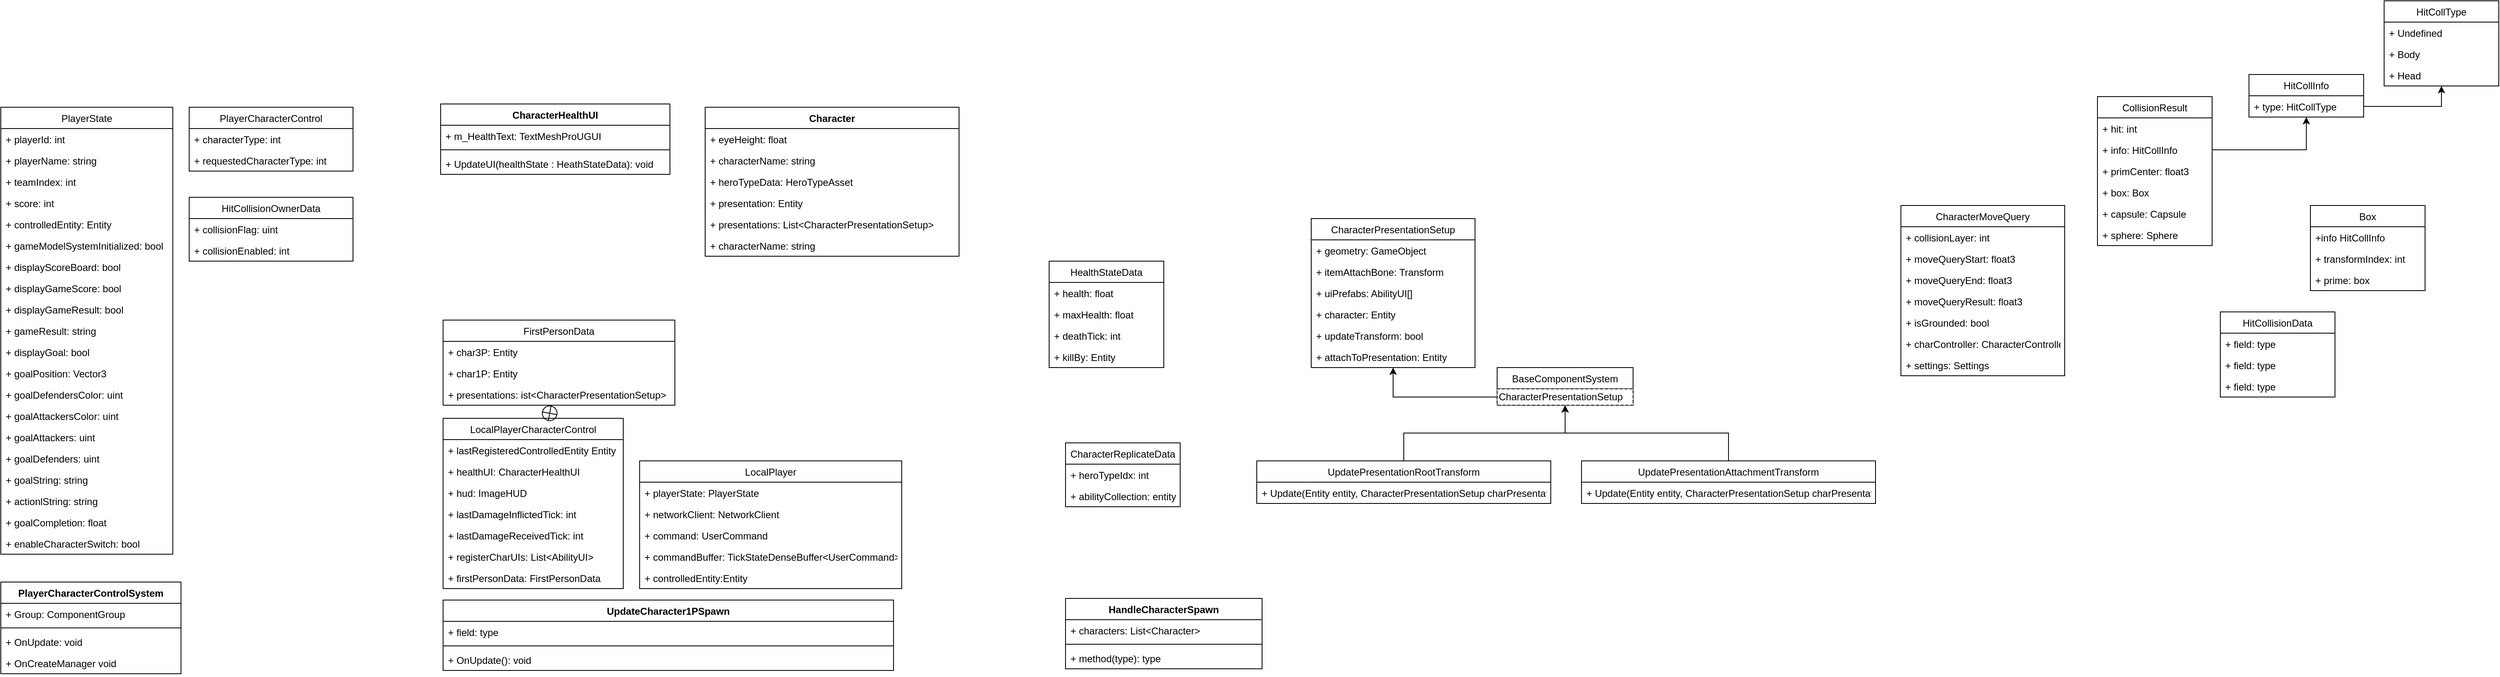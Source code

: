 <mxfile version="14.9.0" type="github">
  <diagram id="ZgwZ0shpW7y96EK6JcSE" name="Page-1">
    <mxGraphModel dx="1298" dy="1957" grid="1" gridSize="10" guides="1" tooltips="1" connect="1" arrows="1" fold="1" page="1" pageScale="1" pageWidth="827" pageHeight="1169" math="0" shadow="0">
      <root>
        <mxCell id="0" />
        <mxCell id="1" parent="0" />
        <mxCell id="YwsoUjTJJ9EDIz098vbR-1" value="PlayerCharacterControlSystem&#xa;" style="swimlane;fontStyle=1;align=center;verticalAlign=top;childLayout=stackLayout;horizontal=1;startSize=26;horizontalStack=0;resizeParent=1;resizeParentMax=0;resizeLast=0;collapsible=1;marginBottom=0;" parent="1" vertex="1">
          <mxGeometry x="10" y="520" width="220" height="112" as="geometry" />
        </mxCell>
        <mxCell id="YwsoUjTJJ9EDIz098vbR-2" value="+ Group: ComponentGroup" style="text;strokeColor=none;fillColor=none;align=left;verticalAlign=top;spacingLeft=4;spacingRight=4;overflow=hidden;rotatable=0;points=[[0,0.5],[1,0.5]];portConstraint=eastwest;" parent="YwsoUjTJJ9EDIz098vbR-1" vertex="1">
          <mxGeometry y="26" width="220" height="26" as="geometry" />
        </mxCell>
        <mxCell id="YwsoUjTJJ9EDIz098vbR-3" value="" style="line;strokeWidth=1;fillColor=none;align=left;verticalAlign=middle;spacingTop=-1;spacingLeft=3;spacingRight=3;rotatable=0;labelPosition=right;points=[];portConstraint=eastwest;" parent="YwsoUjTJJ9EDIz098vbR-1" vertex="1">
          <mxGeometry y="52" width="220" height="8" as="geometry" />
        </mxCell>
        <mxCell id="YwsoUjTJJ9EDIz098vbR-4" value="+ OnUpdate: void" style="text;strokeColor=none;fillColor=none;align=left;verticalAlign=top;spacingLeft=4;spacingRight=4;overflow=hidden;rotatable=0;points=[[0,0.5],[1,0.5]];portConstraint=eastwest;" parent="YwsoUjTJJ9EDIz098vbR-1" vertex="1">
          <mxGeometry y="60" width="220" height="26" as="geometry" />
        </mxCell>
        <mxCell id="xQAPyX6cDgKDkf4q8Rif-4" value="+ OnCreateManager void" style="text;strokeColor=none;fillColor=none;align=left;verticalAlign=top;spacingLeft=4;spacingRight=4;overflow=hidden;rotatable=0;points=[[0,0.5],[1,0.5]];portConstraint=eastwest;" parent="YwsoUjTJJ9EDIz098vbR-1" vertex="1">
          <mxGeometry y="86" width="220" height="26" as="geometry" />
        </mxCell>
        <mxCell id="YwsoUjTJJ9EDIz098vbR-5" value="PlayerCharacterControl" style="swimlane;fontStyle=0;childLayout=stackLayout;horizontal=1;startSize=26;fillColor=none;horizontalStack=0;resizeParent=1;resizeParentMax=0;resizeLast=0;collapsible=1;marginBottom=0;" parent="1" vertex="1">
          <mxGeometry x="240" y="-60" width="200" height="78" as="geometry" />
        </mxCell>
        <mxCell id="YwsoUjTJJ9EDIz098vbR-6" value="+ characterType: int" style="text;strokeColor=none;fillColor=none;align=left;verticalAlign=top;spacingLeft=4;spacingRight=4;overflow=hidden;rotatable=0;points=[[0,0.5],[1,0.5]];portConstraint=eastwest;" parent="YwsoUjTJJ9EDIz098vbR-5" vertex="1">
          <mxGeometry y="26" width="200" height="26" as="geometry" />
        </mxCell>
        <mxCell id="YwsoUjTJJ9EDIz098vbR-7" value="+ requestedCharacterType: int" style="text;strokeColor=none;fillColor=none;align=left;verticalAlign=top;spacingLeft=4;spacingRight=4;overflow=hidden;rotatable=0;points=[[0,0.5],[1,0.5]];portConstraint=eastwest;" parent="YwsoUjTJJ9EDIz098vbR-5" vertex="1">
          <mxGeometry y="52" width="200" height="26" as="geometry" />
        </mxCell>
        <mxCell id="YwsoUjTJJ9EDIz098vbR-9" value="PlayerState" style="swimlane;fontStyle=0;childLayout=stackLayout;horizontal=1;startSize=26;fillColor=none;horizontalStack=0;resizeParent=1;resizeParentMax=0;resizeLast=0;collapsible=1;marginBottom=0;" parent="1" vertex="1">
          <mxGeometry x="10" y="-60" width="210" height="546" as="geometry">
            <mxRectangle x="-10" y="190" width="90" height="26" as="alternateBounds" />
          </mxGeometry>
        </mxCell>
        <mxCell id="YwsoUjTJJ9EDIz098vbR-10" value="+ playerId: int" style="text;strokeColor=none;fillColor=none;align=left;verticalAlign=top;spacingLeft=4;spacingRight=4;overflow=hidden;rotatable=0;points=[[0,0.5],[1,0.5]];portConstraint=eastwest;" parent="YwsoUjTJJ9EDIz098vbR-9" vertex="1">
          <mxGeometry y="26" width="210" height="26" as="geometry" />
        </mxCell>
        <mxCell id="YwsoUjTJJ9EDIz098vbR-11" value="+ playerName: string" style="text;strokeColor=none;fillColor=none;align=left;verticalAlign=top;spacingLeft=4;spacingRight=4;overflow=hidden;rotatable=0;points=[[0,0.5],[1,0.5]];portConstraint=eastwest;" parent="YwsoUjTJJ9EDIz098vbR-9" vertex="1">
          <mxGeometry y="52" width="210" height="26" as="geometry" />
        </mxCell>
        <mxCell id="YwsoUjTJJ9EDIz098vbR-12" value="+ teamIndex: int" style="text;strokeColor=none;fillColor=none;align=left;verticalAlign=top;spacingLeft=4;spacingRight=4;overflow=hidden;rotatable=0;points=[[0,0.5],[1,0.5]];portConstraint=eastwest;" parent="YwsoUjTJJ9EDIz098vbR-9" vertex="1">
          <mxGeometry y="78" width="210" height="26" as="geometry" />
        </mxCell>
        <mxCell id="YwsoUjTJJ9EDIz098vbR-13" value="+ score: int" style="text;strokeColor=none;fillColor=none;align=left;verticalAlign=top;spacingLeft=4;spacingRight=4;overflow=hidden;rotatable=0;points=[[0,0.5],[1,0.5]];portConstraint=eastwest;" parent="YwsoUjTJJ9EDIz098vbR-9" vertex="1">
          <mxGeometry y="104" width="210" height="26" as="geometry" />
        </mxCell>
        <mxCell id="YwsoUjTJJ9EDIz098vbR-14" value="+ controlledEntity: Entity" style="text;strokeColor=none;fillColor=none;align=left;verticalAlign=top;spacingLeft=4;spacingRight=4;overflow=hidden;rotatable=0;points=[[0,0.5],[1,0.5]];portConstraint=eastwest;" parent="YwsoUjTJJ9EDIz098vbR-9" vertex="1">
          <mxGeometry y="130" width="210" height="26" as="geometry" />
        </mxCell>
        <mxCell id="YwsoUjTJJ9EDIz098vbR-15" value="+ gameModelSystemInitialized: bool" style="text;strokeColor=none;fillColor=none;align=left;verticalAlign=top;spacingLeft=4;spacingRight=4;overflow=hidden;rotatable=0;points=[[0,0.5],[1,0.5]];portConstraint=eastwest;" parent="YwsoUjTJJ9EDIz098vbR-9" vertex="1">
          <mxGeometry y="156" width="210" height="26" as="geometry" />
        </mxCell>
        <mxCell id="YwsoUjTJJ9EDIz098vbR-16" value="+ displayScoreBoard: bool" style="text;strokeColor=none;fillColor=none;align=left;verticalAlign=top;spacingLeft=4;spacingRight=4;overflow=hidden;rotatable=0;points=[[0,0.5],[1,0.5]];portConstraint=eastwest;" parent="YwsoUjTJJ9EDIz098vbR-9" vertex="1">
          <mxGeometry y="182" width="210" height="26" as="geometry" />
        </mxCell>
        <mxCell id="YwsoUjTJJ9EDIz098vbR-25" value="+ displayGameScore: bool" style="text;strokeColor=none;fillColor=none;align=left;verticalAlign=top;spacingLeft=4;spacingRight=4;overflow=hidden;rotatable=0;points=[[0,0.5],[1,0.5]];portConstraint=eastwest;" parent="YwsoUjTJJ9EDIz098vbR-9" vertex="1">
          <mxGeometry y="208" width="210" height="26" as="geometry" />
        </mxCell>
        <mxCell id="YwsoUjTJJ9EDIz098vbR-26" value="+ displayGameResult: bool" style="text;strokeColor=none;fillColor=none;align=left;verticalAlign=top;spacingLeft=4;spacingRight=4;overflow=hidden;rotatable=0;points=[[0,0.5],[1,0.5]];portConstraint=eastwest;" parent="YwsoUjTJJ9EDIz098vbR-9" vertex="1">
          <mxGeometry y="234" width="210" height="26" as="geometry" />
        </mxCell>
        <mxCell id="YwsoUjTJJ9EDIz098vbR-27" value="+ gameResult: string" style="text;strokeColor=none;fillColor=none;align=left;verticalAlign=top;spacingLeft=4;spacingRight=4;overflow=hidden;rotatable=0;points=[[0,0.5],[1,0.5]];portConstraint=eastwest;" parent="YwsoUjTJJ9EDIz098vbR-9" vertex="1">
          <mxGeometry y="260" width="210" height="26" as="geometry" />
        </mxCell>
        <mxCell id="YwsoUjTJJ9EDIz098vbR-28" value="+ displayGoal: bool" style="text;strokeColor=none;fillColor=none;align=left;verticalAlign=top;spacingLeft=4;spacingRight=4;overflow=hidden;rotatable=0;points=[[0,0.5],[1,0.5]];portConstraint=eastwest;" parent="YwsoUjTJJ9EDIz098vbR-9" vertex="1">
          <mxGeometry y="286" width="210" height="26" as="geometry" />
        </mxCell>
        <mxCell id="YwsoUjTJJ9EDIz098vbR-29" value="+ goalPosition: Vector3" style="text;strokeColor=none;fillColor=none;align=left;verticalAlign=top;spacingLeft=4;spacingRight=4;overflow=hidden;rotatable=0;points=[[0,0.5],[1,0.5]];portConstraint=eastwest;" parent="YwsoUjTJJ9EDIz098vbR-9" vertex="1">
          <mxGeometry y="312" width="210" height="26" as="geometry" />
        </mxCell>
        <mxCell id="YwsoUjTJJ9EDIz098vbR-30" value="+ goalDefendersColor: uint" style="text;strokeColor=none;fillColor=none;align=left;verticalAlign=top;spacingLeft=4;spacingRight=4;overflow=hidden;rotatable=0;points=[[0,0.5],[1,0.5]];portConstraint=eastwest;" parent="YwsoUjTJJ9EDIz098vbR-9" vertex="1">
          <mxGeometry y="338" width="210" height="26" as="geometry" />
        </mxCell>
        <mxCell id="YwsoUjTJJ9EDIz098vbR-31" value="+ goalAttackersColor: uint" style="text;strokeColor=none;fillColor=none;align=left;verticalAlign=top;spacingLeft=4;spacingRight=4;overflow=hidden;rotatable=0;points=[[0,0.5],[1,0.5]];portConstraint=eastwest;" parent="YwsoUjTJJ9EDIz098vbR-9" vertex="1">
          <mxGeometry y="364" width="210" height="26" as="geometry" />
        </mxCell>
        <mxCell id="YwsoUjTJJ9EDIz098vbR-32" value="+ goalAttackers: uint" style="text;strokeColor=none;fillColor=none;align=left;verticalAlign=top;spacingLeft=4;spacingRight=4;overflow=hidden;rotatable=0;points=[[0,0.5],[1,0.5]];portConstraint=eastwest;" parent="YwsoUjTJJ9EDIz098vbR-9" vertex="1">
          <mxGeometry y="390" width="210" height="26" as="geometry" />
        </mxCell>
        <mxCell id="YwsoUjTJJ9EDIz098vbR-33" value="+ goalDefenders: uint" style="text;strokeColor=none;fillColor=none;align=left;verticalAlign=top;spacingLeft=4;spacingRight=4;overflow=hidden;rotatable=0;points=[[0,0.5],[1,0.5]];portConstraint=eastwest;" parent="YwsoUjTJJ9EDIz098vbR-9" vertex="1">
          <mxGeometry y="416" width="210" height="26" as="geometry" />
        </mxCell>
        <mxCell id="YwsoUjTJJ9EDIz098vbR-34" value="+ goalString: string" style="text;strokeColor=none;fillColor=none;align=left;verticalAlign=top;spacingLeft=4;spacingRight=4;overflow=hidden;rotatable=0;points=[[0,0.5],[1,0.5]];portConstraint=eastwest;" parent="YwsoUjTJJ9EDIz098vbR-9" vertex="1">
          <mxGeometry y="442" width="210" height="26" as="geometry" />
        </mxCell>
        <mxCell id="YwsoUjTJJ9EDIz098vbR-35" value="+ actionlString: string" style="text;strokeColor=none;fillColor=none;align=left;verticalAlign=top;spacingLeft=4;spacingRight=4;overflow=hidden;rotatable=0;points=[[0,0.5],[1,0.5]];portConstraint=eastwest;" parent="YwsoUjTJJ9EDIz098vbR-9" vertex="1">
          <mxGeometry y="468" width="210" height="26" as="geometry" />
        </mxCell>
        <mxCell id="YwsoUjTJJ9EDIz098vbR-36" value="+ goalCompletion: float" style="text;strokeColor=none;fillColor=none;align=left;verticalAlign=top;spacingLeft=4;spacingRight=4;overflow=hidden;rotatable=0;points=[[0,0.5],[1,0.5]];portConstraint=eastwest;" parent="YwsoUjTJJ9EDIz098vbR-9" vertex="1">
          <mxGeometry y="494" width="210" height="26" as="geometry" />
        </mxCell>
        <mxCell id="YwsoUjTJJ9EDIz098vbR-37" value="+ enableCharacterSwitch: bool" style="text;strokeColor=none;fillColor=none;align=left;verticalAlign=top;spacingLeft=4;spacingRight=4;overflow=hidden;rotatable=0;points=[[0,0.5],[1,0.5]];portConstraint=eastwest;" parent="YwsoUjTJJ9EDIz098vbR-9" vertex="1">
          <mxGeometry y="520" width="210" height="26" as="geometry" />
        </mxCell>
        <mxCell id="xQAPyX6cDgKDkf4q8Rif-1" value="HitCollisionOwnerData" style="swimlane;fontStyle=0;childLayout=stackLayout;horizontal=1;startSize=26;fillColor=none;horizontalStack=0;resizeParent=1;resizeParentMax=0;resizeLast=0;collapsible=1;marginBottom=0;" parent="1" vertex="1">
          <mxGeometry x="240" y="50" width="200" height="78" as="geometry" />
        </mxCell>
        <mxCell id="xQAPyX6cDgKDkf4q8Rif-2" value="+ collisionFlag: uint" style="text;strokeColor=none;fillColor=none;align=left;verticalAlign=top;spacingLeft=4;spacingRight=4;overflow=hidden;rotatable=0;points=[[0,0.5],[1,0.5]];portConstraint=eastwest;" parent="xQAPyX6cDgKDkf4q8Rif-1" vertex="1">
          <mxGeometry y="26" width="200" height="26" as="geometry" />
        </mxCell>
        <mxCell id="xQAPyX6cDgKDkf4q8Rif-3" value="+ collisionEnabled: int" style="text;strokeColor=none;fillColor=none;align=left;verticalAlign=top;spacingLeft=4;spacingRight=4;overflow=hidden;rotatable=0;points=[[0,0.5],[1,0.5]];portConstraint=eastwest;" parent="xQAPyX6cDgKDkf4q8Rif-1" vertex="1">
          <mxGeometry y="52" width="200" height="26" as="geometry" />
        </mxCell>
        <mxCell id="EnSLmsnrf0qdKdnjyVf9-1" value="UpdateCharacter1PSpawn" style="swimlane;fontStyle=1;align=center;verticalAlign=top;childLayout=stackLayout;horizontal=1;startSize=26;horizontalStack=0;resizeParent=1;resizeParentMax=0;resizeLast=0;collapsible=1;marginBottom=0;" parent="1" vertex="1">
          <mxGeometry x="550" y="542" width="550" height="86" as="geometry" />
        </mxCell>
        <mxCell id="EnSLmsnrf0qdKdnjyVf9-2" value="+ field: type" style="text;strokeColor=none;fillColor=none;align=left;verticalAlign=top;spacingLeft=4;spacingRight=4;overflow=hidden;rotatable=0;points=[[0,0.5],[1,0.5]];portConstraint=eastwest;" parent="EnSLmsnrf0qdKdnjyVf9-1" vertex="1">
          <mxGeometry y="26" width="550" height="26" as="geometry" />
        </mxCell>
        <mxCell id="EnSLmsnrf0qdKdnjyVf9-3" value="" style="line;strokeWidth=1;fillColor=none;align=left;verticalAlign=middle;spacingTop=-1;spacingLeft=3;spacingRight=3;rotatable=0;labelPosition=right;points=[];portConstraint=eastwest;" parent="EnSLmsnrf0qdKdnjyVf9-1" vertex="1">
          <mxGeometry y="52" width="550" height="8" as="geometry" />
        </mxCell>
        <mxCell id="EnSLmsnrf0qdKdnjyVf9-4" value="+ OnUpdate(): void" style="text;strokeColor=none;fillColor=none;align=left;verticalAlign=top;spacingLeft=4;spacingRight=4;overflow=hidden;rotatable=0;points=[[0,0.5],[1,0.5]];portConstraint=eastwest;" parent="EnSLmsnrf0qdKdnjyVf9-1" vertex="1">
          <mxGeometry y="60" width="550" height="26" as="geometry" />
        </mxCell>
        <mxCell id="EnSLmsnrf0qdKdnjyVf9-5" value="LocalPlayerCharacterControl" style="swimlane;fontStyle=0;childLayout=stackLayout;horizontal=1;startSize=26;fillColor=none;horizontalStack=0;resizeParent=1;resizeParentMax=0;resizeLast=0;collapsible=1;marginBottom=0;" parent="1" vertex="1">
          <mxGeometry x="550" y="320" width="220" height="208" as="geometry" />
        </mxCell>
        <mxCell id="EnSLmsnrf0qdKdnjyVf9-6" value="+ lastRegisteredControlledEntity Entity" style="text;strokeColor=none;fillColor=none;align=left;verticalAlign=top;spacingLeft=4;spacingRight=4;overflow=hidden;rotatable=0;points=[[0,0.5],[1,0.5]];portConstraint=eastwest;" parent="EnSLmsnrf0qdKdnjyVf9-5" vertex="1">
          <mxGeometry y="26" width="220" height="26" as="geometry" />
        </mxCell>
        <mxCell id="EnSLmsnrf0qdKdnjyVf9-7" value="+ healthUI: CharacterHealthUI" style="text;strokeColor=none;fillColor=none;align=left;verticalAlign=top;spacingLeft=4;spacingRight=4;overflow=hidden;rotatable=0;points=[[0,0.5],[1,0.5]];portConstraint=eastwest;" parent="EnSLmsnrf0qdKdnjyVf9-5" vertex="1">
          <mxGeometry y="52" width="220" height="26" as="geometry" />
        </mxCell>
        <mxCell id="EnSLmsnrf0qdKdnjyVf9-8" value="+ hud: ImageHUD" style="text;strokeColor=none;fillColor=none;align=left;verticalAlign=top;spacingLeft=4;spacingRight=4;overflow=hidden;rotatable=0;points=[[0,0.5],[1,0.5]];portConstraint=eastwest;" parent="EnSLmsnrf0qdKdnjyVf9-5" vertex="1">
          <mxGeometry y="78" width="220" height="26" as="geometry" />
        </mxCell>
        <mxCell id="EnSLmsnrf0qdKdnjyVf9-9" value="+ lastDamageInflictedTick: int" style="text;strokeColor=none;fillColor=none;align=left;verticalAlign=top;spacingLeft=4;spacingRight=4;overflow=hidden;rotatable=0;points=[[0,0.5],[1,0.5]];portConstraint=eastwest;" parent="EnSLmsnrf0qdKdnjyVf9-5" vertex="1">
          <mxGeometry y="104" width="220" height="26" as="geometry" />
        </mxCell>
        <mxCell id="udVq7MIfCVP84r-vdqy7-1" value="+ lastDamageReceivedTick: int" style="text;strokeColor=none;fillColor=none;align=left;verticalAlign=top;spacingLeft=4;spacingRight=4;overflow=hidden;rotatable=0;points=[[0,0.5],[1,0.5]];portConstraint=eastwest;" vertex="1" parent="EnSLmsnrf0qdKdnjyVf9-5">
          <mxGeometry y="130" width="220" height="26" as="geometry" />
        </mxCell>
        <mxCell id="udVq7MIfCVP84r-vdqy7-2" value="+ registerCharUIs: List&lt;AbilityUI&gt;" style="text;strokeColor=none;fillColor=none;align=left;verticalAlign=top;spacingLeft=4;spacingRight=4;overflow=hidden;rotatable=0;points=[[0,0.5],[1,0.5]];portConstraint=eastwest;" vertex="1" parent="EnSLmsnrf0qdKdnjyVf9-5">
          <mxGeometry y="156" width="220" height="26" as="geometry" />
        </mxCell>
        <mxCell id="udVq7MIfCVP84r-vdqy7-8" value="+ firstPersonData: FirstPersonData" style="text;strokeColor=none;fillColor=none;align=left;verticalAlign=top;spacingLeft=4;spacingRight=4;overflow=hidden;rotatable=0;points=[[0,0.5],[1,0.5]];portConstraint=eastwest;" vertex="1" parent="EnSLmsnrf0qdKdnjyVf9-5">
          <mxGeometry y="182" width="220" height="26" as="geometry" />
        </mxCell>
        <mxCell id="udVq7MIfCVP84r-vdqy7-3" value="FirstPersonData" style="swimlane;fontStyle=0;childLayout=stackLayout;horizontal=1;startSize=26;fillColor=none;horizontalStack=0;resizeParent=1;resizeParentMax=0;resizeLast=0;collapsible=1;marginBottom=0;" vertex="1" parent="1">
          <mxGeometry x="550" y="200" width="283" height="104" as="geometry" />
        </mxCell>
        <mxCell id="udVq7MIfCVP84r-vdqy7-4" value="+ char3P: Entity" style="text;strokeColor=none;fillColor=none;align=left;verticalAlign=top;spacingLeft=4;spacingRight=4;overflow=hidden;rotatable=0;points=[[0,0.5],[1,0.5]];portConstraint=eastwest;" vertex="1" parent="udVq7MIfCVP84r-vdqy7-3">
          <mxGeometry y="26" width="283" height="26" as="geometry" />
        </mxCell>
        <mxCell id="udVq7MIfCVP84r-vdqy7-5" value="+ char1P: Entity" style="text;strokeColor=none;fillColor=none;align=left;verticalAlign=top;spacingLeft=4;spacingRight=4;overflow=hidden;rotatable=0;points=[[0,0.5],[1,0.5]];portConstraint=eastwest;" vertex="1" parent="udVq7MIfCVP84r-vdqy7-3">
          <mxGeometry y="52" width="283" height="26" as="geometry" />
        </mxCell>
        <mxCell id="udVq7MIfCVP84r-vdqy7-6" value="+ presentations: ist&lt;CharacterPresentationSetup&gt;" style="text;strokeColor=none;fillColor=none;align=left;verticalAlign=top;spacingLeft=4;spacingRight=4;overflow=hidden;rotatable=0;points=[[0,0.5],[1,0.5]];portConstraint=eastwest;" vertex="1" parent="udVq7MIfCVP84r-vdqy7-3">
          <mxGeometry y="78" width="283" height="26" as="geometry" />
        </mxCell>
        <mxCell id="udVq7MIfCVP84r-vdqy7-7" value="" style="endArrow=circlePlus;startArrow=none;endFill=0;startFill=0;endSize=8;html=1;labelBackgroundColor=none;" edge="1" parent="1" source="EnSLmsnrf0qdKdnjyVf9-5" target="udVq7MIfCVP84r-vdqy7-3">
          <mxGeometry width="160" relative="1" as="geometry">
            <mxPoint x="330" y="400" as="sourcePoint" />
            <mxPoint x="490" y="400" as="targetPoint" />
          </mxGeometry>
        </mxCell>
        <mxCell id="udVq7MIfCVP84r-vdqy7-9" value="CharacterHealthUI" style="swimlane;fontStyle=1;align=center;verticalAlign=top;childLayout=stackLayout;horizontal=1;startSize=26;horizontalStack=0;resizeParent=1;resizeParentMax=0;resizeLast=0;collapsible=1;marginBottom=0;" vertex="1" parent="1">
          <mxGeometry x="547" y="-64" width="280" height="86" as="geometry" />
        </mxCell>
        <mxCell id="udVq7MIfCVP84r-vdqy7-10" value="+ m_HealthText: TextMeshProUGUI" style="text;strokeColor=none;fillColor=none;align=left;verticalAlign=top;spacingLeft=4;spacingRight=4;overflow=hidden;rotatable=0;points=[[0,0.5],[1,0.5]];portConstraint=eastwest;" vertex="1" parent="udVq7MIfCVP84r-vdqy7-9">
          <mxGeometry y="26" width="280" height="26" as="geometry" />
        </mxCell>
        <mxCell id="udVq7MIfCVP84r-vdqy7-11" value="" style="line;strokeWidth=1;fillColor=none;align=left;verticalAlign=middle;spacingTop=-1;spacingLeft=3;spacingRight=3;rotatable=0;labelPosition=right;points=[];portConstraint=eastwest;" vertex="1" parent="udVq7MIfCVP84r-vdqy7-9">
          <mxGeometry y="52" width="280" height="8" as="geometry" />
        </mxCell>
        <mxCell id="udVq7MIfCVP84r-vdqy7-12" value="+ UpdateUI(healthState : HeathStateData): void" style="text;strokeColor=none;fillColor=none;align=left;verticalAlign=top;spacingLeft=4;spacingRight=4;overflow=hidden;rotatable=0;points=[[0,0.5],[1,0.5]];portConstraint=eastwest;" vertex="1" parent="udVq7MIfCVP84r-vdqy7-9">
          <mxGeometry y="60" width="280" height="26" as="geometry" />
        </mxCell>
        <mxCell id="udVq7MIfCVP84r-vdqy7-13" value="LocalPlayer" style="swimlane;fontStyle=0;childLayout=stackLayout;horizontal=1;startSize=26;fillColor=none;horizontalStack=0;resizeParent=1;resizeParentMax=0;resizeLast=0;collapsible=1;marginBottom=0;" vertex="1" parent="1">
          <mxGeometry x="790" y="372" width="320" height="156" as="geometry" />
        </mxCell>
        <mxCell id="udVq7MIfCVP84r-vdqy7-14" value="+ playerState: PlayerState" style="text;strokeColor=none;fillColor=none;align=left;verticalAlign=top;spacingLeft=4;spacingRight=4;overflow=hidden;rotatable=0;points=[[0,0.5],[1,0.5]];portConstraint=eastwest;" vertex="1" parent="udVq7MIfCVP84r-vdqy7-13">
          <mxGeometry y="26" width="320" height="26" as="geometry" />
        </mxCell>
        <mxCell id="udVq7MIfCVP84r-vdqy7-15" value="+ networkClient: NetworkClient" style="text;strokeColor=none;fillColor=none;align=left;verticalAlign=top;spacingLeft=4;spacingRight=4;overflow=hidden;rotatable=0;points=[[0,0.5],[1,0.5]];portConstraint=eastwest;" vertex="1" parent="udVq7MIfCVP84r-vdqy7-13">
          <mxGeometry y="52" width="320" height="26" as="geometry" />
        </mxCell>
        <mxCell id="udVq7MIfCVP84r-vdqy7-16" value="+ command: UserCommand" style="text;strokeColor=none;fillColor=none;align=left;verticalAlign=top;spacingLeft=4;spacingRight=4;overflow=hidden;rotatable=0;points=[[0,0.5],[1,0.5]];portConstraint=eastwest;" vertex="1" parent="udVq7MIfCVP84r-vdqy7-13">
          <mxGeometry y="78" width="320" height="26" as="geometry" />
        </mxCell>
        <mxCell id="udVq7MIfCVP84r-vdqy7-17" value="+ commandBuffer: TickStateDenseBuffer&lt;UserCommand&gt;" style="text;strokeColor=none;fillColor=none;align=left;verticalAlign=top;spacingLeft=4;spacingRight=4;overflow=hidden;rotatable=0;points=[[0,0.5],[1,0.5]];portConstraint=eastwest;" vertex="1" parent="udVq7MIfCVP84r-vdqy7-13">
          <mxGeometry y="104" width="320" height="26" as="geometry" />
        </mxCell>
        <mxCell id="udVq7MIfCVP84r-vdqy7-18" value="+ controlledEntity:Entity" style="text;strokeColor=none;fillColor=none;align=left;verticalAlign=top;spacingLeft=4;spacingRight=4;overflow=hidden;rotatable=0;points=[[0,0.5],[1,0.5]];portConstraint=eastwest;" vertex="1" parent="udVq7MIfCVP84r-vdqy7-13">
          <mxGeometry y="130" width="320" height="26" as="geometry" />
        </mxCell>
        <mxCell id="udVq7MIfCVP84r-vdqy7-19" value="Character" style="swimlane;fontStyle=1;align=center;verticalAlign=top;childLayout=stackLayout;horizontal=1;startSize=26;horizontalStack=0;resizeParent=1;resizeParentMax=0;resizeLast=0;collapsible=1;marginBottom=0;" vertex="1" parent="1">
          <mxGeometry x="870" y="-60" width="310" height="182" as="geometry" />
        </mxCell>
        <mxCell id="udVq7MIfCVP84r-vdqy7-20" value="+ eyeHeight: float" style="text;strokeColor=none;fillColor=none;align=left;verticalAlign=top;spacingLeft=4;spacingRight=4;overflow=hidden;rotatable=0;points=[[0,0.5],[1,0.5]];portConstraint=eastwest;" vertex="1" parent="udVq7MIfCVP84r-vdqy7-19">
          <mxGeometry y="26" width="310" height="26" as="geometry" />
        </mxCell>
        <mxCell id="udVq7MIfCVP84r-vdqy7-27" value="+ characterName: string" style="text;strokeColor=none;fillColor=none;align=left;verticalAlign=top;spacingLeft=4;spacingRight=4;overflow=hidden;rotatable=0;points=[[0,0.5],[1,0.5]];portConstraint=eastwest;" vertex="1" parent="udVq7MIfCVP84r-vdqy7-19">
          <mxGeometry y="52" width="310" height="26" as="geometry" />
        </mxCell>
        <mxCell id="udVq7MIfCVP84r-vdqy7-22" value="+ heroTypeData: HeroTypeAsset" style="text;strokeColor=none;fillColor=none;align=left;verticalAlign=top;spacingLeft=4;spacingRight=4;overflow=hidden;rotatable=0;points=[[0,0.5],[1,0.5]];portConstraint=eastwest;" vertex="1" parent="udVq7MIfCVP84r-vdqy7-19">
          <mxGeometry y="78" width="310" height="26" as="geometry" />
        </mxCell>
        <mxCell id="udVq7MIfCVP84r-vdqy7-28" value="+ presentation: Entity" style="text;strokeColor=none;fillColor=none;align=left;verticalAlign=top;spacingLeft=4;spacingRight=4;overflow=hidden;rotatable=0;points=[[0,0.5],[1,0.5]];portConstraint=eastwest;" vertex="1" parent="udVq7MIfCVP84r-vdqy7-19">
          <mxGeometry y="104" width="310" height="26" as="geometry" />
        </mxCell>
        <mxCell id="udVq7MIfCVP84r-vdqy7-29" value="+ presentations: List&lt;CharacterPresentationSetup&gt;" style="text;strokeColor=none;fillColor=none;align=left;verticalAlign=top;spacingLeft=4;spacingRight=4;overflow=hidden;rotatable=0;points=[[0,0.5],[1,0.5]];portConstraint=eastwest;" vertex="1" parent="udVq7MIfCVP84r-vdqy7-19">
          <mxGeometry y="130" width="310" height="26" as="geometry" />
        </mxCell>
        <mxCell id="udVq7MIfCVP84r-vdqy7-30" value="+ characterName: string" style="text;strokeColor=none;fillColor=none;align=left;verticalAlign=top;spacingLeft=4;spacingRight=4;overflow=hidden;rotatable=0;points=[[0,0.5],[1,0.5]];portConstraint=eastwest;" vertex="1" parent="udVq7MIfCVP84r-vdqy7-19">
          <mxGeometry y="156" width="310" height="26" as="geometry" />
        </mxCell>
        <mxCell id="udVq7MIfCVP84r-vdqy7-31" value="HandleCharacterSpawn" style="swimlane;fontStyle=1;align=center;verticalAlign=top;childLayout=stackLayout;horizontal=1;startSize=26;horizontalStack=0;resizeParent=1;resizeParentMax=0;resizeLast=0;collapsible=1;marginBottom=0;" vertex="1" parent="1">
          <mxGeometry x="1310" y="540" width="240" height="86" as="geometry" />
        </mxCell>
        <mxCell id="udVq7MIfCVP84r-vdqy7-32" value="+ characters: List&lt;Character&gt;" style="text;strokeColor=none;fillColor=none;align=left;verticalAlign=top;spacingLeft=4;spacingRight=4;overflow=hidden;rotatable=0;points=[[0,0.5],[1,0.5]];portConstraint=eastwest;" vertex="1" parent="udVq7MIfCVP84r-vdqy7-31">
          <mxGeometry y="26" width="240" height="26" as="geometry" />
        </mxCell>
        <mxCell id="udVq7MIfCVP84r-vdqy7-33" value="" style="line;strokeWidth=1;fillColor=none;align=left;verticalAlign=middle;spacingTop=-1;spacingLeft=3;spacingRight=3;rotatable=0;labelPosition=right;points=[];portConstraint=eastwest;" vertex="1" parent="udVq7MIfCVP84r-vdqy7-31">
          <mxGeometry y="52" width="240" height="8" as="geometry" />
        </mxCell>
        <mxCell id="udVq7MIfCVP84r-vdqy7-34" value="+ method(type): type" style="text;strokeColor=none;fillColor=none;align=left;verticalAlign=top;spacingLeft=4;spacingRight=4;overflow=hidden;rotatable=0;points=[[0,0.5],[1,0.5]];portConstraint=eastwest;" vertex="1" parent="udVq7MIfCVP84r-vdqy7-31">
          <mxGeometry y="60" width="240" height="26" as="geometry" />
        </mxCell>
        <mxCell id="udVq7MIfCVP84r-vdqy7-35" value="CharacterReplicateData" style="swimlane;fontStyle=0;childLayout=stackLayout;horizontal=1;startSize=26;fillColor=none;horizontalStack=0;resizeParent=1;resizeParentMax=0;resizeLast=0;collapsible=1;marginBottom=0;" vertex="1" parent="1">
          <mxGeometry x="1310" y="350" width="140" height="78" as="geometry" />
        </mxCell>
        <mxCell id="udVq7MIfCVP84r-vdqy7-36" value="+ heroTypeIdx: int" style="text;strokeColor=none;fillColor=none;align=left;verticalAlign=top;spacingLeft=4;spacingRight=4;overflow=hidden;rotatable=0;points=[[0,0.5],[1,0.5]];portConstraint=eastwest;" vertex="1" parent="udVq7MIfCVP84r-vdqy7-35">
          <mxGeometry y="26" width="140" height="26" as="geometry" />
        </mxCell>
        <mxCell id="udVq7MIfCVP84r-vdqy7-37" value="+ abilityCollection: entity" style="text;strokeColor=none;fillColor=none;align=left;verticalAlign=top;spacingLeft=4;spacingRight=4;overflow=hidden;rotatable=0;points=[[0,0.5],[1,0.5]];portConstraint=eastwest;" vertex="1" parent="udVq7MIfCVP84r-vdqy7-35">
          <mxGeometry y="52" width="140" height="26" as="geometry" />
        </mxCell>
        <mxCell id="udVq7MIfCVP84r-vdqy7-39" value="CharacterPresentationSetup" style="swimlane;fontStyle=0;childLayout=stackLayout;horizontal=1;startSize=26;fillColor=none;horizontalStack=0;resizeParent=1;resizeParentMax=0;resizeLast=0;collapsible=1;marginBottom=0;" vertex="1" parent="1">
          <mxGeometry x="1610" y="76" width="200" height="182" as="geometry" />
        </mxCell>
        <mxCell id="udVq7MIfCVP84r-vdqy7-40" value="+ geometry: GameObject" style="text;strokeColor=none;fillColor=none;align=left;verticalAlign=top;spacingLeft=4;spacingRight=4;overflow=hidden;rotatable=0;points=[[0,0.5],[1,0.5]];portConstraint=eastwest;" vertex="1" parent="udVq7MIfCVP84r-vdqy7-39">
          <mxGeometry y="26" width="200" height="26" as="geometry" />
        </mxCell>
        <mxCell id="udVq7MIfCVP84r-vdqy7-41" value="+ itemAttachBone: Transform" style="text;strokeColor=none;fillColor=none;align=left;verticalAlign=top;spacingLeft=4;spacingRight=4;overflow=hidden;rotatable=0;points=[[0,0.5],[1,0.5]];portConstraint=eastwest;" vertex="1" parent="udVq7MIfCVP84r-vdqy7-39">
          <mxGeometry y="52" width="200" height="26" as="geometry" />
        </mxCell>
        <mxCell id="udVq7MIfCVP84r-vdqy7-42" value="+ uiPrefabs: AbilityUI[]" style="text;strokeColor=none;fillColor=none;align=left;verticalAlign=top;spacingLeft=4;spacingRight=4;overflow=hidden;rotatable=0;points=[[0,0.5],[1,0.5]];portConstraint=eastwest;" vertex="1" parent="udVq7MIfCVP84r-vdqy7-39">
          <mxGeometry y="78" width="200" height="26" as="geometry" />
        </mxCell>
        <mxCell id="udVq7MIfCVP84r-vdqy7-43" value="+ character: Entity" style="text;strokeColor=none;fillColor=none;align=left;verticalAlign=top;spacingLeft=4;spacingRight=4;overflow=hidden;rotatable=0;points=[[0,0.5],[1,0.5]];portConstraint=eastwest;" vertex="1" parent="udVq7MIfCVP84r-vdqy7-39">
          <mxGeometry y="104" width="200" height="26" as="geometry" />
        </mxCell>
        <mxCell id="udVq7MIfCVP84r-vdqy7-44" value="+ updateTransform: bool" style="text;strokeColor=none;fillColor=none;align=left;verticalAlign=top;spacingLeft=4;spacingRight=4;overflow=hidden;rotatable=0;points=[[0,0.5],[1,0.5]];portConstraint=eastwest;" vertex="1" parent="udVq7MIfCVP84r-vdqy7-39">
          <mxGeometry y="130" width="200" height="26" as="geometry" />
        </mxCell>
        <mxCell id="udVq7MIfCVP84r-vdqy7-45" value="+ attachToPresentation: Entity" style="text;strokeColor=none;fillColor=none;align=left;verticalAlign=top;spacingLeft=4;spacingRight=4;overflow=hidden;rotatable=0;points=[[0,0.5],[1,0.5]];portConstraint=eastwest;" vertex="1" parent="udVq7MIfCVP84r-vdqy7-39">
          <mxGeometry y="156" width="200" height="26" as="geometry" />
        </mxCell>
        <mxCell id="udVq7MIfCVP84r-vdqy7-46" value="BaseComponentSystem" style="swimlane;fontStyle=0;childLayout=stackLayout;horizontal=1;startSize=26;fillColor=none;horizontalStack=0;resizeParent=1;resizeParentMax=0;resizeLast=0;collapsible=1;marginBottom=0;" vertex="1" parent="1">
          <mxGeometry x="1837" y="258" width="166" height="46" as="geometry" />
        </mxCell>
        <mxCell id="udVq7MIfCVP84r-vdqy7-60" value="CharacterPresentationSetup" style="shape=partialRectangle;html=1;top=1;align=left;dashed=1;" vertex="1" parent="udVq7MIfCVP84r-vdqy7-46">
          <mxGeometry y="26" width="166" height="20" as="geometry" />
        </mxCell>
        <mxCell id="udVq7MIfCVP84r-vdqy7-61" style="edgeStyle=orthogonalEdgeStyle;rounded=0;orthogonalLoop=1;jettySize=auto;html=1;" edge="1" parent="1" source="udVq7MIfCVP84r-vdqy7-60" target="udVq7MIfCVP84r-vdqy7-39">
          <mxGeometry relative="1" as="geometry" />
        </mxCell>
        <mxCell id="udVq7MIfCVP84r-vdqy7-66" style="edgeStyle=orthogonalEdgeStyle;rounded=0;orthogonalLoop=1;jettySize=auto;html=1;" edge="1" parent="1" source="udVq7MIfCVP84r-vdqy7-62" target="udVq7MIfCVP84r-vdqy7-46">
          <mxGeometry relative="1" as="geometry" />
        </mxCell>
        <mxCell id="udVq7MIfCVP84r-vdqy7-62" value="UpdatePresentationRootTransform" style="swimlane;fontStyle=0;childLayout=stackLayout;horizontal=1;startSize=26;fillColor=none;horizontalStack=0;resizeParent=1;resizeParentMax=0;resizeLast=0;collapsible=1;marginBottom=0;" vertex="1" parent="1">
          <mxGeometry x="1543.5" y="372" width="359" height="52" as="geometry" />
        </mxCell>
        <mxCell id="udVq7MIfCVP84r-vdqy7-65" value="+ Update(Entity entity, CharacterPresentationSetup charPresentation): void" style="text;strokeColor=none;fillColor=none;align=left;verticalAlign=top;spacingLeft=4;spacingRight=4;overflow=hidden;rotatable=0;points=[[0,0.5],[1,0.5]];portConstraint=eastwest;" vertex="1" parent="udVq7MIfCVP84r-vdqy7-62">
          <mxGeometry y="26" width="359" height="26" as="geometry" />
        </mxCell>
        <mxCell id="udVq7MIfCVP84r-vdqy7-69" style="edgeStyle=orthogonalEdgeStyle;rounded=0;orthogonalLoop=1;jettySize=auto;html=1;" edge="1" parent="1" source="udVq7MIfCVP84r-vdqy7-67" target="udVq7MIfCVP84r-vdqy7-46">
          <mxGeometry relative="1" as="geometry" />
        </mxCell>
        <mxCell id="udVq7MIfCVP84r-vdqy7-67" value="UpdatePresentationAttachmentTransform" style="swimlane;fontStyle=0;childLayout=stackLayout;horizontal=1;startSize=26;fillColor=none;horizontalStack=0;resizeParent=1;resizeParentMax=0;resizeLast=0;collapsible=1;marginBottom=0;" vertex="1" parent="1">
          <mxGeometry x="1940" y="372" width="359" height="52" as="geometry" />
        </mxCell>
        <mxCell id="udVq7MIfCVP84r-vdqy7-68" value="+ Update(Entity entity, CharacterPresentationSetup charPresentation): void" style="text;strokeColor=none;fillColor=none;align=left;verticalAlign=top;spacingLeft=4;spacingRight=4;overflow=hidden;rotatable=0;points=[[0,0.5],[1,0.5]];portConstraint=eastwest;" vertex="1" parent="udVq7MIfCVP84r-vdqy7-67">
          <mxGeometry y="26" width="359" height="26" as="geometry" />
        </mxCell>
        <mxCell id="udVq7MIfCVP84r-vdqy7-70" value="HealthStateData" style="swimlane;fontStyle=0;childLayout=stackLayout;horizontal=1;startSize=26;fillColor=none;horizontalStack=0;resizeParent=1;resizeParentMax=0;resizeLast=0;collapsible=1;marginBottom=0;" vertex="1" parent="1">
          <mxGeometry x="1290" y="128" width="140" height="130" as="geometry" />
        </mxCell>
        <mxCell id="udVq7MIfCVP84r-vdqy7-71" value="+ health: float" style="text;strokeColor=none;fillColor=none;align=left;verticalAlign=top;spacingLeft=4;spacingRight=4;overflow=hidden;rotatable=0;points=[[0,0.5],[1,0.5]];portConstraint=eastwest;" vertex="1" parent="udVq7MIfCVP84r-vdqy7-70">
          <mxGeometry y="26" width="140" height="26" as="geometry" />
        </mxCell>
        <mxCell id="udVq7MIfCVP84r-vdqy7-72" value="+ maxHealth: float" style="text;strokeColor=none;fillColor=none;align=left;verticalAlign=top;spacingLeft=4;spacingRight=4;overflow=hidden;rotatable=0;points=[[0,0.5],[1,0.5]];portConstraint=eastwest;" vertex="1" parent="udVq7MIfCVP84r-vdqy7-70">
          <mxGeometry y="52" width="140" height="26" as="geometry" />
        </mxCell>
        <mxCell id="udVq7MIfCVP84r-vdqy7-73" value="+ deathTick: int" style="text;strokeColor=none;fillColor=none;align=left;verticalAlign=top;spacingLeft=4;spacingRight=4;overflow=hidden;rotatable=0;points=[[0,0.5],[1,0.5]];portConstraint=eastwest;" vertex="1" parent="udVq7MIfCVP84r-vdqy7-70">
          <mxGeometry y="78" width="140" height="26" as="geometry" />
        </mxCell>
        <mxCell id="udVq7MIfCVP84r-vdqy7-74" value="+ killBy: Entity" style="text;strokeColor=none;fillColor=none;align=left;verticalAlign=top;spacingLeft=4;spacingRight=4;overflow=hidden;rotatable=0;points=[[0,0.5],[1,0.5]];portConstraint=eastwest;" vertex="1" parent="udVq7MIfCVP84r-vdqy7-70">
          <mxGeometry y="104" width="140" height="26" as="geometry" />
        </mxCell>
        <mxCell id="udVq7MIfCVP84r-vdqy7-75" value="CharacterMoveQuery" style="swimlane;fontStyle=0;childLayout=stackLayout;horizontal=1;startSize=26;fillColor=none;horizontalStack=0;resizeParent=1;resizeParentMax=0;resizeLast=0;collapsible=1;marginBottom=0;" vertex="1" parent="1">
          <mxGeometry x="2330" y="60" width="200" height="208" as="geometry" />
        </mxCell>
        <mxCell id="udVq7MIfCVP84r-vdqy7-76" value="+ collisionLayer: int" style="text;strokeColor=none;fillColor=none;align=left;verticalAlign=top;spacingLeft=4;spacingRight=4;overflow=hidden;rotatable=0;points=[[0,0.5],[1,0.5]];portConstraint=eastwest;" vertex="1" parent="udVq7MIfCVP84r-vdqy7-75">
          <mxGeometry y="26" width="200" height="26" as="geometry" />
        </mxCell>
        <mxCell id="udVq7MIfCVP84r-vdqy7-77" value="+ moveQueryStart: float3" style="text;strokeColor=none;fillColor=none;align=left;verticalAlign=top;spacingLeft=4;spacingRight=4;overflow=hidden;rotatable=0;points=[[0,0.5],[1,0.5]];portConstraint=eastwest;" vertex="1" parent="udVq7MIfCVP84r-vdqy7-75">
          <mxGeometry y="52" width="200" height="26" as="geometry" />
        </mxCell>
        <mxCell id="udVq7MIfCVP84r-vdqy7-78" value="+ moveQueryEnd: float3" style="text;strokeColor=none;fillColor=none;align=left;verticalAlign=top;spacingLeft=4;spacingRight=4;overflow=hidden;rotatable=0;points=[[0,0.5],[1,0.5]];portConstraint=eastwest;" vertex="1" parent="udVq7MIfCVP84r-vdqy7-75">
          <mxGeometry y="78" width="200" height="26" as="geometry" />
        </mxCell>
        <mxCell id="udVq7MIfCVP84r-vdqy7-79" value="+ moveQueryResult: float3" style="text;strokeColor=none;fillColor=none;align=left;verticalAlign=top;spacingLeft=4;spacingRight=4;overflow=hidden;rotatable=0;points=[[0,0.5],[1,0.5]];portConstraint=eastwest;" vertex="1" parent="udVq7MIfCVP84r-vdqy7-75">
          <mxGeometry y="104" width="200" height="26" as="geometry" />
        </mxCell>
        <mxCell id="udVq7MIfCVP84r-vdqy7-80" value="+ isGrounded: bool" style="text;strokeColor=none;fillColor=none;align=left;verticalAlign=top;spacingLeft=4;spacingRight=4;overflow=hidden;rotatable=0;points=[[0,0.5],[1,0.5]];portConstraint=eastwest;" vertex="1" parent="udVq7MIfCVP84r-vdqy7-75">
          <mxGeometry y="130" width="200" height="26" as="geometry" />
        </mxCell>
        <mxCell id="udVq7MIfCVP84r-vdqy7-81" value="+ charController: CharacterController" style="text;strokeColor=none;fillColor=none;align=left;verticalAlign=top;spacingLeft=4;spacingRight=4;overflow=hidden;rotatable=0;points=[[0,0.5],[1,0.5]];portConstraint=eastwest;" vertex="1" parent="udVq7MIfCVP84r-vdqy7-75">
          <mxGeometry y="156" width="200" height="26" as="geometry" />
        </mxCell>
        <mxCell id="udVq7MIfCVP84r-vdqy7-82" value="+ settings: Settings" style="text;strokeColor=none;fillColor=none;align=left;verticalAlign=top;spacingLeft=4;spacingRight=4;overflow=hidden;rotatable=0;points=[[0,0.5],[1,0.5]];portConstraint=eastwest;" vertex="1" parent="udVq7MIfCVP84r-vdqy7-75">
          <mxGeometry y="182" width="200" height="26" as="geometry" />
        </mxCell>
        <mxCell id="udVq7MIfCVP84r-vdqy7-83" value="HitCollisionData" style="swimlane;fontStyle=0;childLayout=stackLayout;horizontal=1;startSize=26;fillColor=none;horizontalStack=0;resizeParent=1;resizeParentMax=0;resizeLast=0;collapsible=1;marginBottom=0;" vertex="1" parent="1">
          <mxGeometry x="2720" y="190" width="140" height="104" as="geometry" />
        </mxCell>
        <mxCell id="udVq7MIfCVP84r-vdqy7-84" value="+ field: type" style="text;strokeColor=none;fillColor=none;align=left;verticalAlign=top;spacingLeft=4;spacingRight=4;overflow=hidden;rotatable=0;points=[[0,0.5],[1,0.5]];portConstraint=eastwest;" vertex="1" parent="udVq7MIfCVP84r-vdqy7-83">
          <mxGeometry y="26" width="140" height="26" as="geometry" />
        </mxCell>
        <mxCell id="udVq7MIfCVP84r-vdqy7-85" value="+ field: type" style="text;strokeColor=none;fillColor=none;align=left;verticalAlign=top;spacingLeft=4;spacingRight=4;overflow=hidden;rotatable=0;points=[[0,0.5],[1,0.5]];portConstraint=eastwest;" vertex="1" parent="udVq7MIfCVP84r-vdqy7-83">
          <mxGeometry y="52" width="140" height="26" as="geometry" />
        </mxCell>
        <mxCell id="udVq7MIfCVP84r-vdqy7-86" value="+ field: type" style="text;strokeColor=none;fillColor=none;align=left;verticalAlign=top;spacingLeft=4;spacingRight=4;overflow=hidden;rotatable=0;points=[[0,0.5],[1,0.5]];portConstraint=eastwest;" vertex="1" parent="udVq7MIfCVP84r-vdqy7-83">
          <mxGeometry y="78" width="140" height="26" as="geometry" />
        </mxCell>
        <mxCell id="udVq7MIfCVP84r-vdqy7-87" value="HitCollType" style="swimlane;fontStyle=0;childLayout=stackLayout;horizontal=1;startSize=26;fillColor=none;horizontalStack=0;resizeParent=1;resizeParentMax=0;resizeLast=0;collapsible=1;marginBottom=0;" vertex="1" parent="1">
          <mxGeometry x="2920" y="-190" width="140" height="104" as="geometry" />
        </mxCell>
        <mxCell id="udVq7MIfCVP84r-vdqy7-88" value="+ Undefined" style="text;strokeColor=none;fillColor=none;align=left;verticalAlign=top;spacingLeft=4;spacingRight=4;overflow=hidden;rotatable=0;points=[[0,0.5],[1,0.5]];portConstraint=eastwest;" vertex="1" parent="udVq7MIfCVP84r-vdqy7-87">
          <mxGeometry y="26" width="140" height="26" as="geometry" />
        </mxCell>
        <mxCell id="udVq7MIfCVP84r-vdqy7-89" value="+ Body" style="text;strokeColor=none;fillColor=none;align=left;verticalAlign=top;spacingLeft=4;spacingRight=4;overflow=hidden;rotatable=0;points=[[0,0.5],[1,0.5]];portConstraint=eastwest;" vertex="1" parent="udVq7MIfCVP84r-vdqy7-87">
          <mxGeometry y="52" width="140" height="26" as="geometry" />
        </mxCell>
        <mxCell id="udVq7MIfCVP84r-vdqy7-90" value="+ Head" style="text;strokeColor=none;fillColor=none;align=left;verticalAlign=top;spacingLeft=4;spacingRight=4;overflow=hidden;rotatable=0;points=[[0,0.5],[1,0.5]];portConstraint=eastwest;" vertex="1" parent="udVq7MIfCVP84r-vdqy7-87">
          <mxGeometry y="78" width="140" height="26" as="geometry" />
        </mxCell>
        <mxCell id="udVq7MIfCVP84r-vdqy7-91" value="CollisionResult" style="swimlane;fontStyle=0;childLayout=stackLayout;horizontal=1;startSize=26;fillColor=none;horizontalStack=0;resizeParent=1;resizeParentMax=0;resizeLast=0;collapsible=1;marginBottom=0;" vertex="1" parent="1">
          <mxGeometry x="2570" y="-73" width="140" height="182" as="geometry" />
        </mxCell>
        <mxCell id="udVq7MIfCVP84r-vdqy7-92" value="+ hit: int" style="text;strokeColor=none;fillColor=none;align=left;verticalAlign=top;spacingLeft=4;spacingRight=4;overflow=hidden;rotatable=0;points=[[0,0.5],[1,0.5]];portConstraint=eastwest;" vertex="1" parent="udVq7MIfCVP84r-vdqy7-91">
          <mxGeometry y="26" width="140" height="26" as="geometry" />
        </mxCell>
        <mxCell id="udVq7MIfCVP84r-vdqy7-93" value="+ info: HitCollInfo" style="text;strokeColor=none;fillColor=none;align=left;verticalAlign=top;spacingLeft=4;spacingRight=4;overflow=hidden;rotatable=0;points=[[0,0.5],[1,0.5]];portConstraint=eastwest;" vertex="1" parent="udVq7MIfCVP84r-vdqy7-91">
          <mxGeometry y="52" width="140" height="26" as="geometry" />
        </mxCell>
        <mxCell id="udVq7MIfCVP84r-vdqy7-94" value="+ primCenter: float3" style="text;strokeColor=none;fillColor=none;align=left;verticalAlign=top;spacingLeft=4;spacingRight=4;overflow=hidden;rotatable=0;points=[[0,0.5],[1,0.5]];portConstraint=eastwest;" vertex="1" parent="udVq7MIfCVP84r-vdqy7-91">
          <mxGeometry y="78" width="140" height="26" as="geometry" />
        </mxCell>
        <mxCell id="udVq7MIfCVP84r-vdqy7-101" value="+ box: Box" style="text;strokeColor=none;fillColor=none;align=left;verticalAlign=top;spacingLeft=4;spacingRight=4;overflow=hidden;rotatable=0;points=[[0,0.5],[1,0.5]];portConstraint=eastwest;" vertex="1" parent="udVq7MIfCVP84r-vdqy7-91">
          <mxGeometry y="104" width="140" height="26" as="geometry" />
        </mxCell>
        <mxCell id="udVq7MIfCVP84r-vdqy7-102" value="+ capsule: Capsule" style="text;strokeColor=none;fillColor=none;align=left;verticalAlign=top;spacingLeft=4;spacingRight=4;overflow=hidden;rotatable=0;points=[[0,0.5],[1,0.5]];portConstraint=eastwest;" vertex="1" parent="udVq7MIfCVP84r-vdqy7-91">
          <mxGeometry y="130" width="140" height="26" as="geometry" />
        </mxCell>
        <mxCell id="udVq7MIfCVP84r-vdqy7-103" value="+ sphere: Sphere" style="text;strokeColor=none;fillColor=none;align=left;verticalAlign=top;spacingLeft=4;spacingRight=4;overflow=hidden;rotatable=0;points=[[0,0.5],[1,0.5]];portConstraint=eastwest;" vertex="1" parent="udVq7MIfCVP84r-vdqy7-91">
          <mxGeometry y="156" width="140" height="26" as="geometry" />
        </mxCell>
        <mxCell id="udVq7MIfCVP84r-vdqy7-95" value="HitCollInfo" style="swimlane;fontStyle=0;childLayout=stackLayout;horizontal=1;startSize=26;fillColor=none;horizontalStack=0;resizeParent=1;resizeParentMax=0;resizeLast=0;collapsible=1;marginBottom=0;" vertex="1" parent="1">
          <mxGeometry x="2755" y="-100" width="140" height="52" as="geometry" />
        </mxCell>
        <mxCell id="udVq7MIfCVP84r-vdqy7-96" value="+ type: HitCollType" style="text;strokeColor=none;fillColor=none;align=left;verticalAlign=top;spacingLeft=4;spacingRight=4;overflow=hidden;rotatable=0;points=[[0,0.5],[1,0.5]];portConstraint=eastwest;" vertex="1" parent="udVq7MIfCVP84r-vdqy7-95">
          <mxGeometry y="26" width="140" height="26" as="geometry" />
        </mxCell>
        <mxCell id="udVq7MIfCVP84r-vdqy7-100" style="edgeStyle=orthogonalEdgeStyle;rounded=0;orthogonalLoop=1;jettySize=auto;html=1;" edge="1" parent="1" source="udVq7MIfCVP84r-vdqy7-96" target="udVq7MIfCVP84r-vdqy7-87">
          <mxGeometry relative="1" as="geometry" />
        </mxCell>
        <mxCell id="udVq7MIfCVP84r-vdqy7-104" style="edgeStyle=orthogonalEdgeStyle;rounded=0;orthogonalLoop=1;jettySize=auto;html=1;" edge="1" parent="1" source="udVq7MIfCVP84r-vdqy7-93" target="udVq7MIfCVP84r-vdqy7-95">
          <mxGeometry relative="1" as="geometry" />
        </mxCell>
        <mxCell id="udVq7MIfCVP84r-vdqy7-105" value="Box" style="swimlane;fontStyle=0;childLayout=stackLayout;horizontal=1;startSize=26;fillColor=none;horizontalStack=0;resizeParent=1;resizeParentMax=0;resizeLast=0;collapsible=1;marginBottom=0;" vertex="1" parent="1">
          <mxGeometry x="2830" y="60" width="140" height="104" as="geometry" />
        </mxCell>
        <mxCell id="udVq7MIfCVP84r-vdqy7-106" value="+info HitCollInfo" style="text;strokeColor=none;fillColor=none;align=left;verticalAlign=top;spacingLeft=4;spacingRight=4;overflow=hidden;rotatable=0;points=[[0,0.5],[1,0.5]];portConstraint=eastwest;" vertex="1" parent="udVq7MIfCVP84r-vdqy7-105">
          <mxGeometry y="26" width="140" height="26" as="geometry" />
        </mxCell>
        <mxCell id="udVq7MIfCVP84r-vdqy7-107" value="+ transformIndex: int" style="text;strokeColor=none;fillColor=none;align=left;verticalAlign=top;spacingLeft=4;spacingRight=4;overflow=hidden;rotatable=0;points=[[0,0.5],[1,0.5]];portConstraint=eastwest;" vertex="1" parent="udVq7MIfCVP84r-vdqy7-105">
          <mxGeometry y="52" width="140" height="26" as="geometry" />
        </mxCell>
        <mxCell id="udVq7MIfCVP84r-vdqy7-108" value="+ prime: box" style="text;strokeColor=none;fillColor=none;align=left;verticalAlign=top;spacingLeft=4;spacingRight=4;overflow=hidden;rotatable=0;points=[[0,0.5],[1,0.5]];portConstraint=eastwest;" vertex="1" parent="udVq7MIfCVP84r-vdqy7-105">
          <mxGeometry y="78" width="140" height="26" as="geometry" />
        </mxCell>
      </root>
    </mxGraphModel>
  </diagram>
</mxfile>
